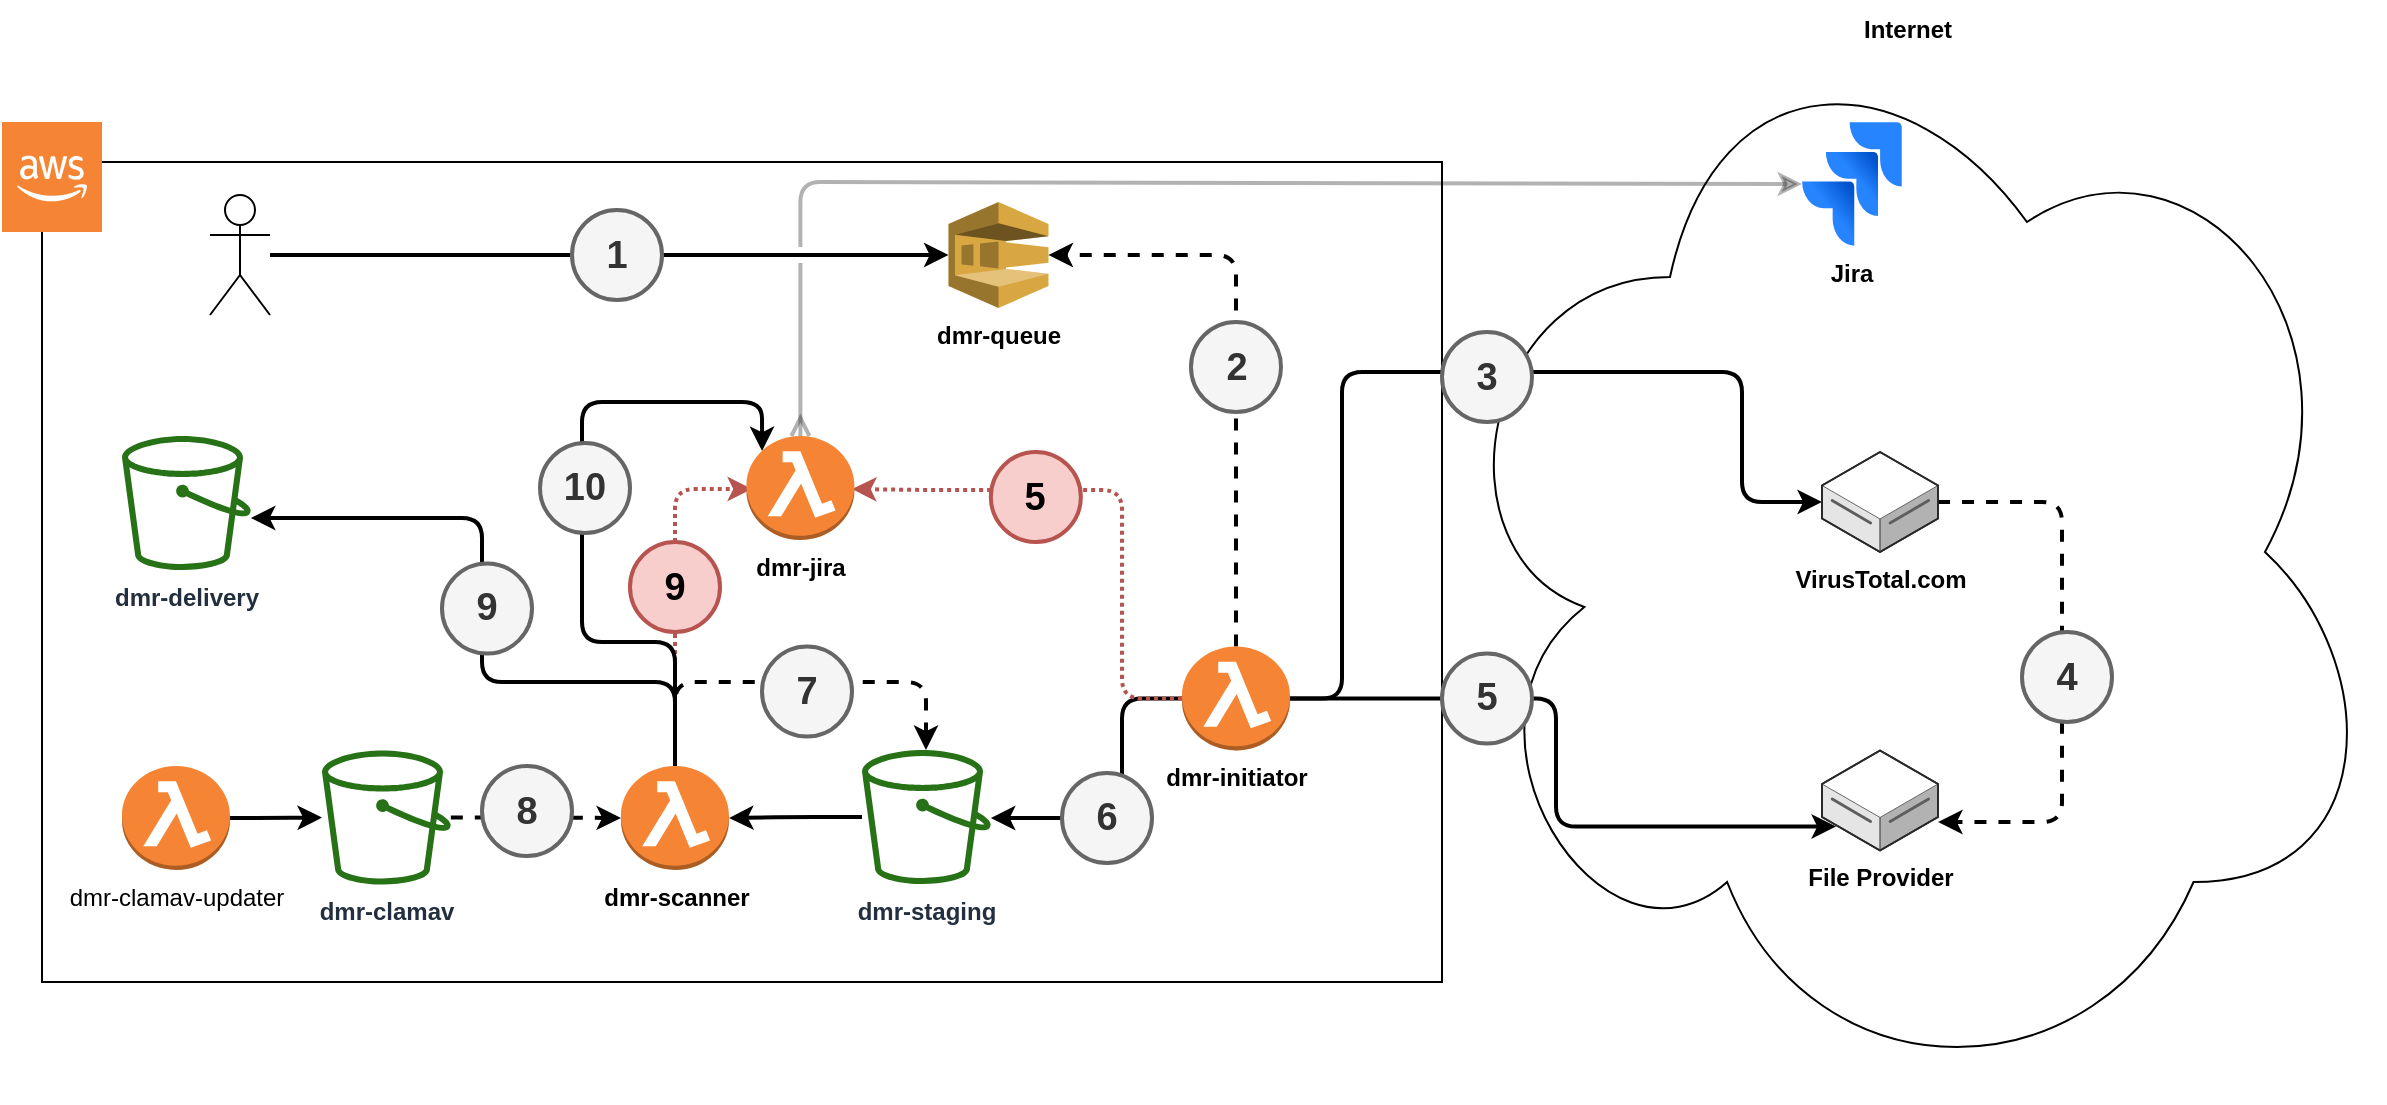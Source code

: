 <mxfile version="14.0.1" type="device"><diagram id="5DT6lH94WHnGCkHcWQLL" name="Page-1"><mxGraphModel dx="2066" dy="1949" grid="1" gridSize="10" guides="1" tooltips="1" connect="1" arrows="1" fold="1" page="1" pageScale="1" pageWidth="827" pageHeight="1169" math="0" shadow="0"><root><mxCell id="0"/><mxCell id="1" parent="0"/><mxCell id="y_Y6WP1Ed5X_iBeO599C-10" value="Internet" style="ellipse;shape=cloud;whiteSpace=wrap;html=1;verticalAlign=top;fontStyle=1" parent="1" vertex="1"><mxGeometry x="765" y="-10" width="475.99" height="550" as="geometry"/></mxCell><mxCell id="y_Y6WP1Ed5X_iBeO599C-1" value="" style="rounded=0;whiteSpace=wrap;html=1;" parent="1" vertex="1"><mxGeometry x="70" y="70" width="700" height="410" as="geometry"/></mxCell><mxCell id="y_Y6WP1Ed5X_iBeO599C-27" style="edgeStyle=orthogonalEdgeStyle;rounded=1;orthogonalLoop=1;jettySize=auto;html=1;strokeWidth=2;" parent="1" source="y_Y6WP1Ed5X_iBeO599C-3" target="y_Y6WP1Ed5X_iBeO599C-42" edge="1"><mxGeometry relative="1" as="geometry"><mxPoint x="216.5" y="248.25" as="targetPoint"/><Array as="points"><mxPoint x="387" y="330"/><mxPoint x="290" y="330"/><mxPoint x="290" y="248"/></Array></mxGeometry></mxCell><mxCell id="y_Y6WP1Ed5X_iBeO599C-32" style="edgeStyle=orthogonalEdgeStyle;rounded=1;orthogonalLoop=1;jettySize=auto;html=1;strokeWidth=2;dashed=1;" parent="1" source="y_Y6WP1Ed5X_iBeO599C-3" target="y_Y6WP1Ed5X_iBeO599C-41" edge="1"><mxGeometry relative="1" as="geometry"><mxPoint x="512.25" y="349.75" as="targetPoint"/><Array as="points"><mxPoint x="387" y="330"/><mxPoint x="512" y="330"/></Array></mxGeometry></mxCell><mxCell id="y_Y6WP1Ed5X_iBeO599C-62" style="edgeStyle=orthogonalEdgeStyle;rounded=1;orthogonalLoop=1;jettySize=auto;html=1;entryX=0;entryY=0.5;entryDx=0;entryDy=0;entryPerimeter=0;strokeWidth=2;dashed=1;dashPattern=1 1;fillColor=#f8cecc;strokeColor=#b85450;" parent="1" source="y_Y6WP1Ed5X_iBeO599C-3" edge="1"><mxGeometry relative="1" as="geometry"><Array as="points"><mxPoint x="387" y="234"/></Array><mxPoint x="425" y="233.5" as="targetPoint"/></mxGeometry></mxCell><mxCell id="y_Y6WP1Ed5X_iBeO599C-3" value="dmr-scanner" style="outlineConnect=0;dashed=0;verticalLabelPosition=bottom;verticalAlign=top;align=center;html=1;shape=mxgraph.aws3.lambda_function;fillColor=#F58534;gradientColor=none;fontStyle=1" parent="1" vertex="1"><mxGeometry x="359.5" y="372" width="54" height="52" as="geometry"/></mxCell><mxCell id="y_Y6WP1Ed5X_iBeO599C-4" value="" style="outlineConnect=0;dashed=0;verticalLabelPosition=bottom;verticalAlign=top;align=center;html=1;shape=mxgraph.aws3.cloud_2;fillColor=#F58534;gradientColor=none;" parent="1" vertex="1"><mxGeometry x="50" y="50" width="50" height="55" as="geometry"/></mxCell><mxCell id="y_Y6WP1Ed5X_iBeO599C-31" style="edgeStyle=orthogonalEdgeStyle;rounded=1;orthogonalLoop=1;jettySize=auto;html=1;entryX=1;entryY=0.5;entryDx=0;entryDy=0;entryPerimeter=0;strokeWidth=2;" parent="1" source="y_Y6WP1Ed5X_iBeO599C-41" target="y_Y6WP1Ed5X_iBeO599C-3" edge="1"><mxGeometry relative="1" as="geometry"><mxPoint x="464" y="398.1" as="sourcePoint"/></mxGeometry></mxCell><mxCell id="y_Y6WP1Ed5X_iBeO599C-8" value="dmr-queue" style="outlineConnect=0;dashed=0;verticalLabelPosition=bottom;verticalAlign=top;align=center;html=1;shape=mxgraph.aws3.sqs;fillColor=#D9A741;gradientColor=none;fontStyle=1" parent="1" vertex="1"><mxGeometry x="523.25" y="90" width="50" height="53" as="geometry"/></mxCell><mxCell id="y_Y6WP1Ed5X_iBeO599C-13" style="edgeStyle=orthogonalEdgeStyle;rounded=1;orthogonalLoop=1;jettySize=auto;html=1;strokeWidth=2;exitX=1;exitY=0.5;exitDx=0;exitDy=0;exitPerimeter=0;" parent="1" source="y_Y6WP1Ed5X_iBeO599C-9" target="y_Y6WP1Ed5X_iBeO599C-11" edge="1"><mxGeometry relative="1" as="geometry"><Array as="points"><mxPoint x="720" y="338"/><mxPoint x="720" y="175"/><mxPoint x="920" y="175"/><mxPoint x="920" y="240"/></Array></mxGeometry></mxCell><mxCell id="y_Y6WP1Ed5X_iBeO599C-18" style="edgeStyle=orthogonalEdgeStyle;rounded=1;orthogonalLoop=1;jettySize=auto;html=1;entryX=1;entryY=0.5;entryDx=0;entryDy=0;entryPerimeter=0;strokeWidth=2;dashed=1;exitX=0.5;exitY=0;exitDx=0;exitDy=0;exitPerimeter=0;" parent="1" source="y_Y6WP1Ed5X_iBeO599C-9" target="y_Y6WP1Ed5X_iBeO599C-8" edge="1"><mxGeometry relative="1" as="geometry"/></mxCell><mxCell id="y_Y6WP1Ed5X_iBeO599C-19" style="edgeStyle=orthogonalEdgeStyle;rounded=1;orthogonalLoop=1;jettySize=auto;html=1;strokeWidth=2;" parent="1" source="y_Y6WP1Ed5X_iBeO599C-9" target="y_Y6WP1Ed5X_iBeO599C-41" edge="1"><mxGeometry relative="1" as="geometry"><mxPoint x="560.5" y="398" as="targetPoint"/><Array as="points"><mxPoint x="610" y="338"/><mxPoint x="610" y="398"/></Array></mxGeometry></mxCell><mxCell id="y_Y6WP1Ed5X_iBeO599C-20" style="edgeStyle=orthogonalEdgeStyle;rounded=1;orthogonalLoop=1;jettySize=auto;html=1;entryX=0.121;entryY=0.76;entryDx=0;entryDy=0;entryPerimeter=0;strokeWidth=2;" parent="1" source="y_Y6WP1Ed5X_iBeO599C-9" target="y_Y6WP1Ed5X_iBeO599C-12" edge="1"><mxGeometry relative="1" as="geometry"/></mxCell><mxCell id="y_Y6WP1Ed5X_iBeO599C-64" style="edgeStyle=orthogonalEdgeStyle;rounded=1;orthogonalLoop=1;jettySize=auto;html=1;entryX=1;entryY=0.5;entryDx=0;entryDy=0;entryPerimeter=0;dashed=1;dashPattern=1 1;strokeWidth=2;fillColor=#f8cecc;strokeColor=#b85450;" parent="1" source="y_Y6WP1Ed5X_iBeO599C-9" edge="1"><mxGeometry relative="1" as="geometry"><Array as="points"><mxPoint x="610" y="338"/><mxPoint x="610" y="234"/><mxPoint x="510" y="234"/></Array><mxPoint x="475" y="233.5" as="targetPoint"/></mxGeometry></mxCell><mxCell id="y_Y6WP1Ed5X_iBeO599C-9" value="&lt;div&gt;dmr-initiator&lt;/div&gt;" style="outlineConnect=0;dashed=0;verticalLabelPosition=bottom;verticalAlign=top;align=center;html=1;shape=mxgraph.aws3.lambda_function;fillColor=#F58534;gradientColor=none;fontStyle=1" parent="1" vertex="1"><mxGeometry x="640" y="312.25" width="54" height="52" as="geometry"/></mxCell><mxCell id="y_Y6WP1Ed5X_iBeO599C-14" style="edgeStyle=orthogonalEdgeStyle;rounded=1;orthogonalLoop=1;jettySize=auto;html=1;strokeWidth=2;dashed=1;" parent="1" source="y_Y6WP1Ed5X_iBeO599C-11" target="y_Y6WP1Ed5X_iBeO599C-12" edge="1"><mxGeometry relative="1" as="geometry"><Array as="points"><mxPoint x="1080" y="240"/><mxPoint x="1080" y="400"/></Array></mxGeometry></mxCell><mxCell id="y_Y6WP1Ed5X_iBeO599C-11" value="VirusTotal.com" style="verticalLabelPosition=bottom;html=1;verticalAlign=top;strokeWidth=1;align=center;outlineConnect=0;dashed=0;outlineConnect=0;shape=mxgraph.aws3d.dataServer;strokeColor=#5E5E5E;aspect=fixed;fontStyle=1" parent="1" vertex="1"><mxGeometry x="960" y="215" width="58.02" height="50" as="geometry"/></mxCell><mxCell id="y_Y6WP1Ed5X_iBeO599C-12" value="File Provider" style="verticalLabelPosition=bottom;html=1;verticalAlign=top;strokeWidth=1;align=center;outlineConnect=0;dashed=0;outlineConnect=0;shape=mxgraph.aws3d.dataServer;strokeColor=#5E5E5E;aspect=fixed;fontStyle=1" parent="1" vertex="1"><mxGeometry x="960" y="364.25" width="58.02" height="50" as="geometry"/></mxCell><mxCell id="y_Y6WP1Ed5X_iBeO599C-17" style="edgeStyle=orthogonalEdgeStyle;rounded=1;orthogonalLoop=1;jettySize=auto;html=1;strokeWidth=2;" parent="1" source="y_Y6WP1Ed5X_iBeO599C-16" target="y_Y6WP1Ed5X_iBeO599C-8" edge="1"><mxGeometry relative="1" as="geometry"/></mxCell><mxCell id="y_Y6WP1Ed5X_iBeO599C-16" value="" style="shape=umlActor;verticalLabelPosition=bottom;verticalAlign=top;html=1;outlineConnect=0;" parent="1" vertex="1"><mxGeometry x="154" y="86.5" width="30" height="60" as="geometry"/></mxCell><mxCell id="y_Y6WP1Ed5X_iBeO599C-33" style="edgeStyle=orthogonalEdgeStyle;rounded=1;orthogonalLoop=1;jettySize=auto;html=1;entryX=0;entryY=0.5;entryDx=0;entryDy=0;entryPerimeter=0;dashed=1;strokeWidth=2;" parent="1" source="y_Y6WP1Ed5X_iBeO599C-39" target="y_Y6WP1Ed5X_iBeO599C-3" edge="1"><mxGeometry relative="1" as="geometry"><mxPoint x="310" y="398.3" as="sourcePoint"/></mxGeometry></mxCell><mxCell id="y_Y6WP1Ed5X_iBeO599C-24" style="edgeStyle=orthogonalEdgeStyle;rounded=1;orthogonalLoop=1;jettySize=auto;html=1;strokeWidth=2;" parent="1" source="y_Y6WP1Ed5X_iBeO599C-23" target="y_Y6WP1Ed5X_iBeO599C-39" edge="1"><mxGeometry relative="1" as="geometry"><mxPoint x="213.5" y="398.3" as="targetPoint"/></mxGeometry></mxCell><mxCell id="y_Y6WP1Ed5X_iBeO599C-23" value="dmr-clamav-updater" style="outlineConnect=0;dashed=0;verticalLabelPosition=bottom;verticalAlign=top;align=center;html=1;shape=mxgraph.aws3.lambda_function;fillColor=#F58534;gradientColor=none;" parent="1" vertex="1"><mxGeometry x="110" y="372" width="54" height="52" as="geometry"/></mxCell><mxCell id="y_Y6WP1Ed5X_iBeO599C-34" style="edgeStyle=orthogonalEdgeStyle;rounded=1;orthogonalLoop=1;jettySize=auto;html=1;entryX=0.145;entryY=0.145;entryDx=0;entryDy=0;entryPerimeter=0;strokeWidth=2;exitX=0.5;exitY=0;exitDx=0;exitDy=0;exitPerimeter=0;" parent="1" source="y_Y6WP1Ed5X_iBeO599C-3" target="T0UYTLn1TjrlNMgRoA1m-1" edge="1"><mxGeometry relative="1" as="geometry"><mxPoint x="168.25" y="200" as="sourcePoint"/><Array as="points"><mxPoint x="387" y="310"/><mxPoint x="340" y="310"/><mxPoint x="340" y="190"/><mxPoint x="430" y="190"/></Array><mxPoint x="450" y="207" as="targetPoint"/></mxGeometry></mxCell><mxCell id="y_Y6WP1Ed5X_iBeO599C-39" value="dmr-clamav" style="outlineConnect=0;fontColor=#232F3E;gradientColor=none;fillColor=#277116;strokeColor=none;dashed=0;verticalLabelPosition=bottom;verticalAlign=top;align=center;html=1;fontSize=12;fontStyle=1;aspect=fixed;pointerEvents=1;shape=mxgraph.aws4.bucket;" parent="1" vertex="1"><mxGeometry x="210" y="364.25" width="64.42" height="67" as="geometry"/></mxCell><mxCell id="y_Y6WP1Ed5X_iBeO599C-41" value="&lt;div&gt;dmr-staging&lt;/div&gt;" style="outlineConnect=0;fontColor=#232F3E;gradientColor=none;fillColor=#277116;strokeColor=none;dashed=0;verticalLabelPosition=bottom;verticalAlign=top;align=center;html=1;fontSize=12;fontStyle=1;aspect=fixed;pointerEvents=1;shape=mxgraph.aws4.bucket;" parent="1" vertex="1"><mxGeometry x="480" y="364" width="64.42" height="67" as="geometry"/></mxCell><mxCell id="y_Y6WP1Ed5X_iBeO599C-42" value="dmr-delivery" style="outlineConnect=0;fontColor=#232F3E;gradientColor=none;fillColor=#277116;strokeColor=none;dashed=0;verticalLabelPosition=bottom;verticalAlign=top;align=center;html=1;fontSize=12;fontStyle=1;aspect=fixed;pointerEvents=1;shape=mxgraph.aws4.bucket;" parent="1" vertex="1"><mxGeometry x="110" y="207" width="64.42" height="67" as="geometry"/></mxCell><mxCell id="y_Y6WP1Ed5X_iBeO599C-43" value="&lt;font style=&quot;font-size: 19px&quot;&gt;&lt;b&gt;1&lt;/b&gt;&lt;/font&gt;" style="ellipse;whiteSpace=wrap;html=1;aspect=fixed;strokeWidth=2;fillColor=#f5f5f5;strokeColor=#666666;fontColor=#333333;" parent="1" vertex="1"><mxGeometry x="335" y="94" width="45" height="45" as="geometry"/></mxCell><mxCell id="y_Y6WP1Ed5X_iBeO599C-44" value="&lt;font style=&quot;font-size: 19px&quot;&gt;&lt;b&gt;2&lt;/b&gt;&lt;/font&gt;" style="ellipse;whiteSpace=wrap;html=1;aspect=fixed;strokeWidth=2;fillColor=#f5f5f5;strokeColor=#666666;fontColor=#333333;" parent="1" vertex="1"><mxGeometry x="644.5" y="150" width="45" height="45" as="geometry"/></mxCell><mxCell id="y_Y6WP1Ed5X_iBeO599C-48" value="&lt;font style=&quot;font-size: 19px&quot;&gt;&lt;b&gt;3&lt;/b&gt;&lt;/font&gt;" style="ellipse;whiteSpace=wrap;html=1;aspect=fixed;strokeWidth=2;fillColor=#f5f5f5;strokeColor=#666666;fontColor=#333333;" parent="1" vertex="1"><mxGeometry x="770" y="155" width="45" height="45" as="geometry"/></mxCell><mxCell id="y_Y6WP1Ed5X_iBeO599C-49" value="&lt;font style=&quot;font-size: 19px&quot;&gt;&lt;b&gt;4&lt;/b&gt;&lt;/font&gt;" style="ellipse;whiteSpace=wrap;html=1;aspect=fixed;strokeWidth=2;fillColor=#f5f5f5;strokeColor=#666666;fontColor=#333333;" parent="1" vertex="1"><mxGeometry x="1060" y="305" width="45" height="45" as="geometry"/></mxCell><mxCell id="y_Y6WP1Ed5X_iBeO599C-53" value="&lt;font style=&quot;font-size: 19px&quot;&gt;&lt;b&gt;5&lt;/b&gt;&lt;/font&gt;" style="ellipse;whiteSpace=wrap;html=1;aspect=fixed;strokeWidth=2;fillColor=#f5f5f5;strokeColor=#666666;fontColor=#333333;" parent="1" vertex="1"><mxGeometry x="770" y="315.75" width="45" height="45" as="geometry"/></mxCell><mxCell id="y_Y6WP1Ed5X_iBeO599C-55" value="&lt;font style=&quot;font-size: 19px&quot;&gt;&lt;b&gt;6&lt;/b&gt;&lt;/font&gt;" style="ellipse;whiteSpace=wrap;html=1;aspect=fixed;strokeWidth=2;fillColor=#f5f5f5;strokeColor=#666666;fontColor=#333333;" parent="1" vertex="1"><mxGeometry x="580" y="375.5" width="45" height="45" as="geometry"/></mxCell><mxCell id="y_Y6WP1Ed5X_iBeO599C-56" value="&lt;font style=&quot;font-size: 19px&quot;&gt;&lt;b&gt;7&lt;/b&gt;&lt;/font&gt;" style="ellipse;whiteSpace=wrap;html=1;aspect=fixed;strokeWidth=2;fillColor=#f5f5f5;strokeColor=#666666;fontColor=#333333;" parent="1" vertex="1"><mxGeometry x="430" y="312.25" width="45" height="45" as="geometry"/></mxCell><mxCell id="y_Y6WP1Ed5X_iBeO599C-57" value="&lt;font style=&quot;font-size: 19px&quot;&gt;&lt;b&gt;8&lt;/b&gt;&lt;/font&gt;" style="ellipse;whiteSpace=wrap;html=1;aspect=fixed;strokeWidth=2;fillColor=#f5f5f5;strokeColor=#666666;fontColor=#333333;" parent="1" vertex="1"><mxGeometry x="290" y="372" width="45" height="45" as="geometry"/></mxCell><mxCell id="y_Y6WP1Ed5X_iBeO599C-59" value="&lt;font style=&quot;font-size: 19px&quot;&gt;&lt;b&gt;9&lt;/b&gt;&lt;/font&gt;" style="ellipse;whiteSpace=wrap;html=1;aspect=fixed;strokeWidth=2;fillColor=#f5f5f5;strokeColor=#666666;fontColor=#333333;" parent="1" vertex="1"><mxGeometry x="270" y="270.75" width="45" height="45" as="geometry"/></mxCell><mxCell id="y_Y6WP1Ed5X_iBeO599C-60" value="&lt;font style=&quot;font-size: 19px&quot;&gt;&lt;b&gt;10&lt;/b&gt;&lt;/font&gt;" style="ellipse;whiteSpace=wrap;html=1;aspect=fixed;strokeWidth=2;fillColor=#f5f5f5;strokeColor=#666666;fontColor=#333333;" parent="1" vertex="1"><mxGeometry x="319" y="210.5" width="45" height="45" as="geometry"/></mxCell><mxCell id="y_Y6WP1Ed5X_iBeO599C-63" value="&lt;font style=&quot;font-size: 19px&quot;&gt;&lt;b&gt;9&lt;/b&gt;&lt;/font&gt;" style="ellipse;whiteSpace=wrap;html=1;aspect=fixed;strokeWidth=2;fillColor=#f8cecc;strokeColor=#b85450;" parent="1" vertex="1"><mxGeometry x="364" y="260" width="45" height="45" as="geometry"/></mxCell><mxCell id="y_Y6WP1Ed5X_iBeO599C-65" value="&lt;font style=&quot;font-size: 19px&quot;&gt;&lt;b&gt;5&lt;/b&gt;&lt;/font&gt;" style="ellipse;whiteSpace=wrap;html=1;aspect=fixed;strokeWidth=2;fillColor=#f8cecc;strokeColor=#b85450;" parent="1" vertex="1"><mxGeometry x="544.42" y="215" width="45" height="45" as="geometry"/></mxCell><mxCell id="T0UYTLn1TjrlNMgRoA1m-4" style="edgeStyle=orthogonalEdgeStyle;rounded=1;orthogonalLoop=1;jettySize=auto;html=1;entryX=0;entryY=0.5;entryDx=0;entryDy=0;strokeWidth=2;jumpStyle=gap;exitX=0.5;exitY=0;exitDx=0;exitDy=0;exitPerimeter=0;startArrow=ERmany;startFill=0;opacity=30;" edge="1" parent="1" source="T0UYTLn1TjrlNMgRoA1m-1" target="T0UYTLn1TjrlNMgRoA1m-3"><mxGeometry relative="1" as="geometry"><Array as="points"><mxPoint x="449" y="80"/><mxPoint x="900" y="80"/><mxPoint x="900" y="81"/></Array></mxGeometry></mxCell><mxCell id="T0UYTLn1TjrlNMgRoA1m-1" value="&lt;div&gt;dmr-jira&lt;/div&gt;" style="outlineConnect=0;dashed=0;verticalLabelPosition=bottom;verticalAlign=top;align=center;html=1;shape=mxgraph.aws3.lambda_function;fillColor=#F58534;gradientColor=none;fontStyle=1" vertex="1" parent="1"><mxGeometry x="422.21" y="207" width="54" height="52" as="geometry"/></mxCell><mxCell id="T0UYTLn1TjrlNMgRoA1m-3" value="Jira" style="image;image=img/lib/atlassian/Jira_Logo.svg;fontStyle=1" vertex="1" parent="1"><mxGeometry x="950" y="50" width="50" height="62" as="geometry"/></mxCell></root></mxGraphModel></diagram></mxfile>